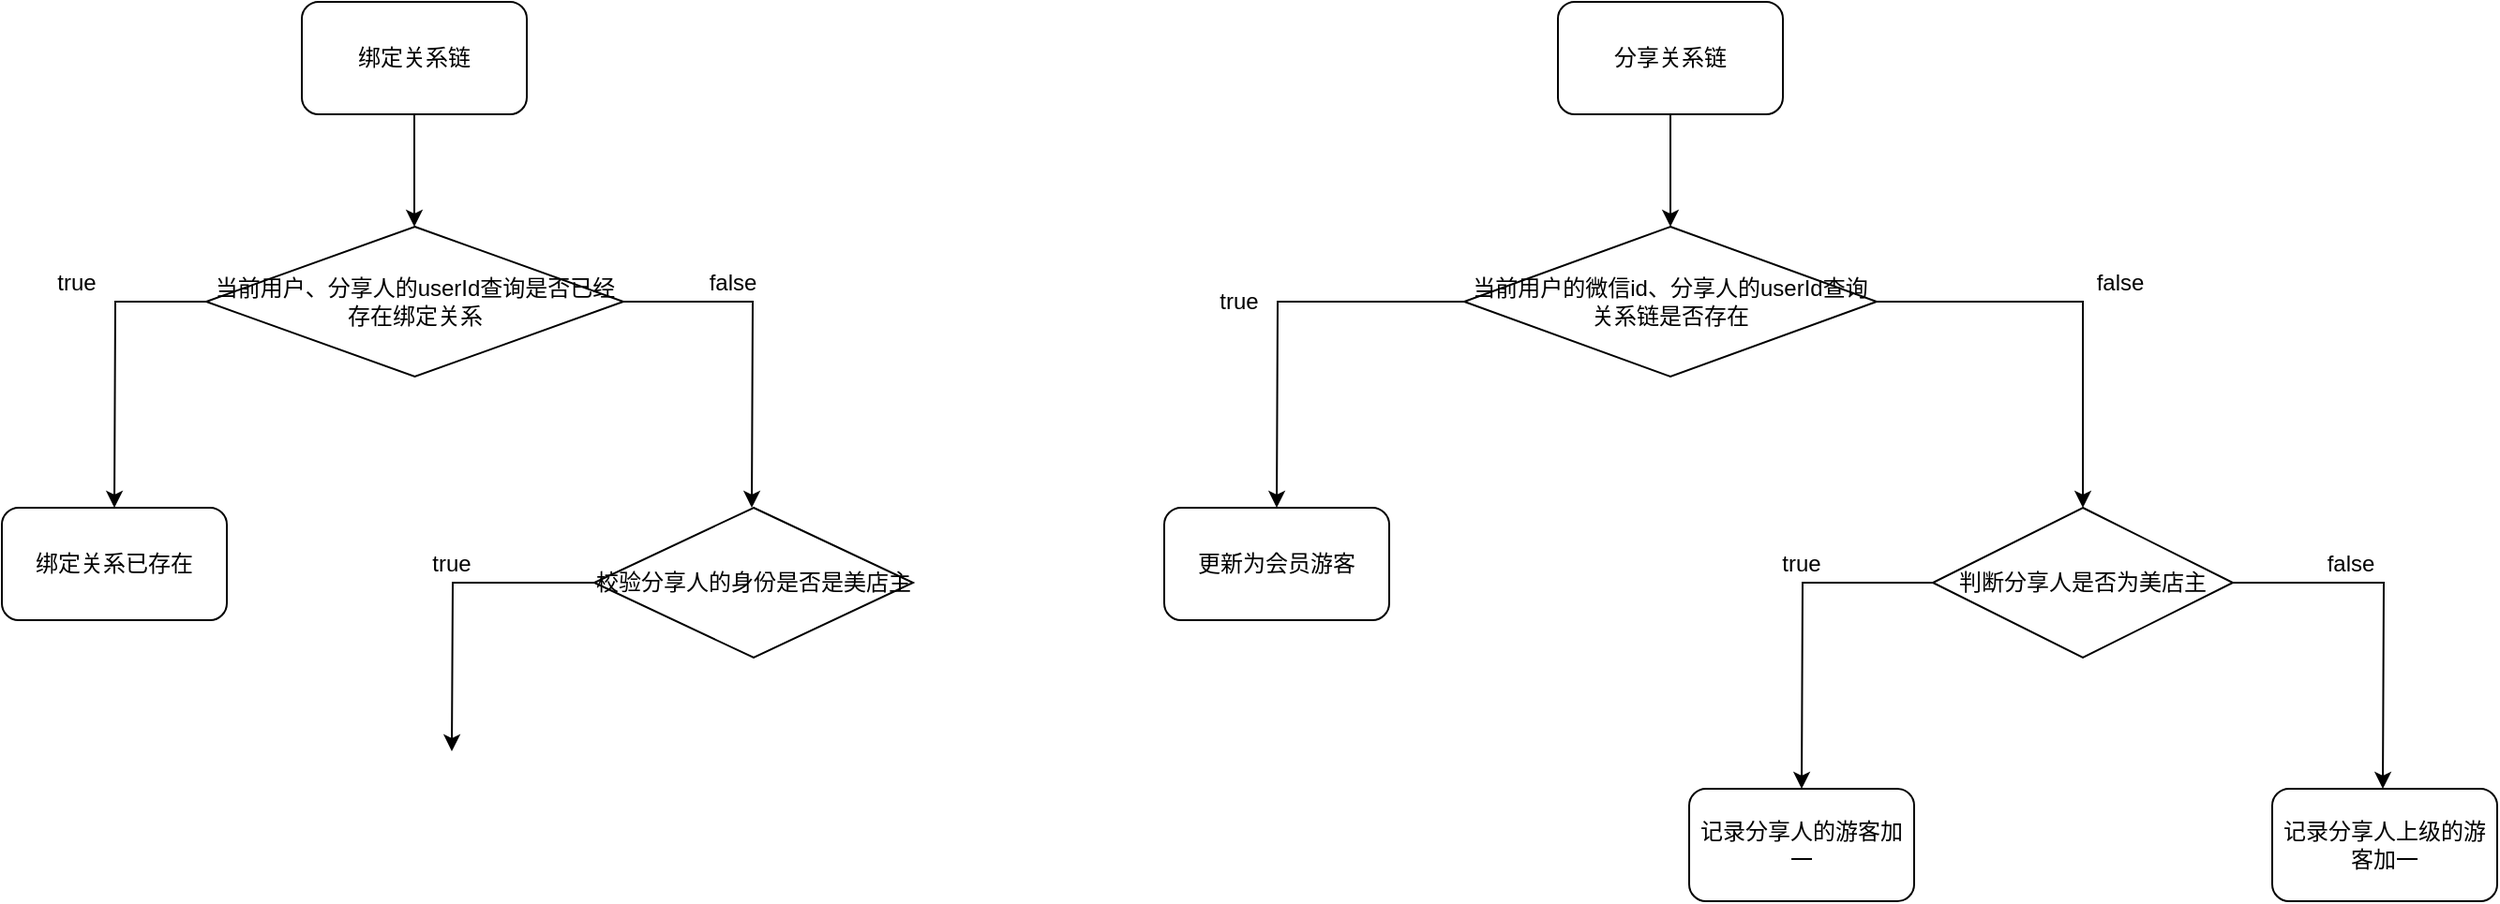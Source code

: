 <mxfile version="12.4.8" type="github"><diagram id="msJd3yK6HxjYoxfrZiBb" name="Page-1"><mxGraphModel dx="2692" dy="536" grid="1" gridSize="10" guides="1" tooltips="1" connect="1" arrows="1" fold="1" page="1" pageScale="1" pageWidth="827" pageHeight="1169" math="0" shadow="0"><root><mxCell id="0"/><mxCell id="1" parent="0"/><mxCell id="jShOLcOtmEcMuFyAX2FL-2" style="edgeStyle=orthogonalEdgeStyle;rounded=0;orthogonalLoop=1;jettySize=auto;html=1;" edge="1" parent="1" source="jShOLcOtmEcMuFyAX2FL-1"><mxGeometry relative="1" as="geometry"><mxPoint x="50" y="160" as="targetPoint"/></mxGeometry></mxCell><mxCell id="jShOLcOtmEcMuFyAX2FL-1" value="分享关系链" style="rounded=1;whiteSpace=wrap;html=1;" vertex="1" parent="1"><mxGeometry x="-10" y="40" width="120" height="60" as="geometry"/></mxCell><mxCell id="jShOLcOtmEcMuFyAX2FL-4" style="edgeStyle=orthogonalEdgeStyle;rounded=0;orthogonalLoop=1;jettySize=auto;html=1;" edge="1" parent="1" source="jShOLcOtmEcMuFyAX2FL-3"><mxGeometry relative="1" as="geometry"><mxPoint x="-160" y="310" as="targetPoint"/></mxGeometry></mxCell><mxCell id="jShOLcOtmEcMuFyAX2FL-7" style="edgeStyle=orthogonalEdgeStyle;rounded=0;orthogonalLoop=1;jettySize=auto;html=1;" edge="1" parent="1" source="jShOLcOtmEcMuFyAX2FL-3"><mxGeometry relative="1" as="geometry"><mxPoint x="270" y="310" as="targetPoint"/><Array as="points"><mxPoint x="270" y="200"/><mxPoint x="270" y="310"/></Array></mxGeometry></mxCell><mxCell id="jShOLcOtmEcMuFyAX2FL-3" value="当前用户的微信id、分享人的userId查询关系链是否存在" style="rhombus;whiteSpace=wrap;html=1;" vertex="1" parent="1"><mxGeometry x="-60" y="160" width="220" height="80" as="geometry"/></mxCell><mxCell id="jShOLcOtmEcMuFyAX2FL-5" value="true" style="text;html=1;strokeColor=none;fillColor=none;align=center;verticalAlign=middle;whiteSpace=wrap;rounded=0;" vertex="1" parent="1"><mxGeometry x="-200" y="190" width="40" height="20" as="geometry"/></mxCell><mxCell id="jShOLcOtmEcMuFyAX2FL-6" value="更新为会员游客" style="rounded=1;whiteSpace=wrap;html=1;" vertex="1" parent="1"><mxGeometry x="-220" y="310" width="120" height="60" as="geometry"/></mxCell><mxCell id="jShOLcOtmEcMuFyAX2FL-9" value="false" style="text;html=1;strokeColor=none;fillColor=none;align=center;verticalAlign=middle;whiteSpace=wrap;rounded=0;" vertex="1" parent="1"><mxGeometry x="270" y="180" width="40" height="20" as="geometry"/></mxCell><mxCell id="jShOLcOtmEcMuFyAX2FL-11" style="edgeStyle=orthogonalEdgeStyle;rounded=0;orthogonalLoop=1;jettySize=auto;html=1;" edge="1" parent="1" source="jShOLcOtmEcMuFyAX2FL-10"><mxGeometry relative="1" as="geometry"><mxPoint x="120" y="460" as="targetPoint"/></mxGeometry></mxCell><mxCell id="jShOLcOtmEcMuFyAX2FL-14" style="edgeStyle=orthogonalEdgeStyle;rounded=0;orthogonalLoop=1;jettySize=auto;html=1;" edge="1" parent="1" source="jShOLcOtmEcMuFyAX2FL-10"><mxGeometry relative="1" as="geometry"><mxPoint x="430" y="460" as="targetPoint"/></mxGeometry></mxCell><mxCell id="jShOLcOtmEcMuFyAX2FL-10" value="判断分享人是否为美店主" style="rhombus;whiteSpace=wrap;html=1;" vertex="1" parent="1"><mxGeometry x="190" y="310" width="160" height="80" as="geometry"/></mxCell><mxCell id="jShOLcOtmEcMuFyAX2FL-13" value="true" style="text;html=1;strokeColor=none;fillColor=none;align=center;verticalAlign=middle;whiteSpace=wrap;rounded=0;" vertex="1" parent="1"><mxGeometry x="100" y="330" width="40" height="20" as="geometry"/></mxCell><mxCell id="jShOLcOtmEcMuFyAX2FL-15" value="false" style="text;html=1;strokeColor=none;fillColor=none;align=center;verticalAlign=middle;whiteSpace=wrap;rounded=0;" vertex="1" parent="1"><mxGeometry x="393" y="330" width="40" height="20" as="geometry"/></mxCell><mxCell id="jShOLcOtmEcMuFyAX2FL-16" value="记录分享人的游客加一" style="rounded=1;whiteSpace=wrap;html=1;" vertex="1" parent="1"><mxGeometry x="60" y="460" width="120" height="60" as="geometry"/></mxCell><mxCell id="jShOLcOtmEcMuFyAX2FL-17" value="记录分享人上级的游客加一" style="rounded=1;whiteSpace=wrap;html=1;" vertex="1" parent="1"><mxGeometry x="371" y="460" width="120" height="60" as="geometry"/></mxCell><mxCell id="jShOLcOtmEcMuFyAX2FL-20" style="edgeStyle=orthogonalEdgeStyle;rounded=0;orthogonalLoop=1;jettySize=auto;html=1;" edge="1" parent="1" source="jShOLcOtmEcMuFyAX2FL-19"><mxGeometry relative="1" as="geometry"><mxPoint x="-620" y="160" as="targetPoint"/></mxGeometry></mxCell><mxCell id="jShOLcOtmEcMuFyAX2FL-19" value="绑定关系链" style="rounded=1;whiteSpace=wrap;html=1;" vertex="1" parent="1"><mxGeometry x="-680" y="40" width="120" height="60" as="geometry"/></mxCell><mxCell id="jShOLcOtmEcMuFyAX2FL-22" style="edgeStyle=orthogonalEdgeStyle;rounded=0;orthogonalLoop=1;jettySize=auto;html=1;" edge="1" parent="1" source="jShOLcOtmEcMuFyAX2FL-21"><mxGeometry relative="1" as="geometry"><mxPoint x="-780" y="310" as="targetPoint"/></mxGeometry></mxCell><mxCell id="jShOLcOtmEcMuFyAX2FL-24" style="edgeStyle=orthogonalEdgeStyle;rounded=0;orthogonalLoop=1;jettySize=auto;html=1;exitX=1;exitY=0.5;exitDx=0;exitDy=0;" edge="1" parent="1" source="jShOLcOtmEcMuFyAX2FL-21"><mxGeometry relative="1" as="geometry"><mxPoint x="-440" y="310" as="targetPoint"/></mxGeometry></mxCell><mxCell id="jShOLcOtmEcMuFyAX2FL-21" value="当前用户、分享人的userId查询是否已经存在绑定关系" style="rhombus;whiteSpace=wrap;html=1;" vertex="1" parent="1"><mxGeometry x="-731" y="160" width="222.5" height="80" as="geometry"/></mxCell><mxCell id="jShOLcOtmEcMuFyAX2FL-23" value="绑定关系已存在" style="rounded=1;whiteSpace=wrap;html=1;" vertex="1" parent="1"><mxGeometry x="-840" y="310" width="120" height="60" as="geometry"/></mxCell><mxCell id="jShOLcOtmEcMuFyAX2FL-26" style="edgeStyle=orthogonalEdgeStyle;rounded=0;orthogonalLoop=1;jettySize=auto;html=1;" edge="1" parent="1" source="jShOLcOtmEcMuFyAX2FL-25"><mxGeometry relative="1" as="geometry"><mxPoint x="-600" y="440" as="targetPoint"/></mxGeometry></mxCell><mxCell id="jShOLcOtmEcMuFyAX2FL-25" value="校验分享人的身份是否是美店主" style="rhombus;whiteSpace=wrap;html=1;" vertex="1" parent="1"><mxGeometry x="-524" y="310" width="170" height="80" as="geometry"/></mxCell><mxCell id="jShOLcOtmEcMuFyAX2FL-27" value="true" style="text;html=1;strokeColor=none;fillColor=none;align=center;verticalAlign=middle;whiteSpace=wrap;rounded=0;" vertex="1" parent="1"><mxGeometry x="-620" y="330" width="40" height="20" as="geometry"/></mxCell><mxCell id="jShOLcOtmEcMuFyAX2FL-28" value="true" style="text;html=1;strokeColor=none;fillColor=none;align=center;verticalAlign=middle;whiteSpace=wrap;rounded=0;" vertex="1" parent="1"><mxGeometry x="-820" y="180" width="40" height="20" as="geometry"/></mxCell><mxCell id="jShOLcOtmEcMuFyAX2FL-29" value="false" style="text;html=1;strokeColor=none;fillColor=none;align=center;verticalAlign=middle;whiteSpace=wrap;rounded=0;" vertex="1" parent="1"><mxGeometry x="-470" y="180" width="40" height="20" as="geometry"/></mxCell></root></mxGraphModel></diagram></mxfile>